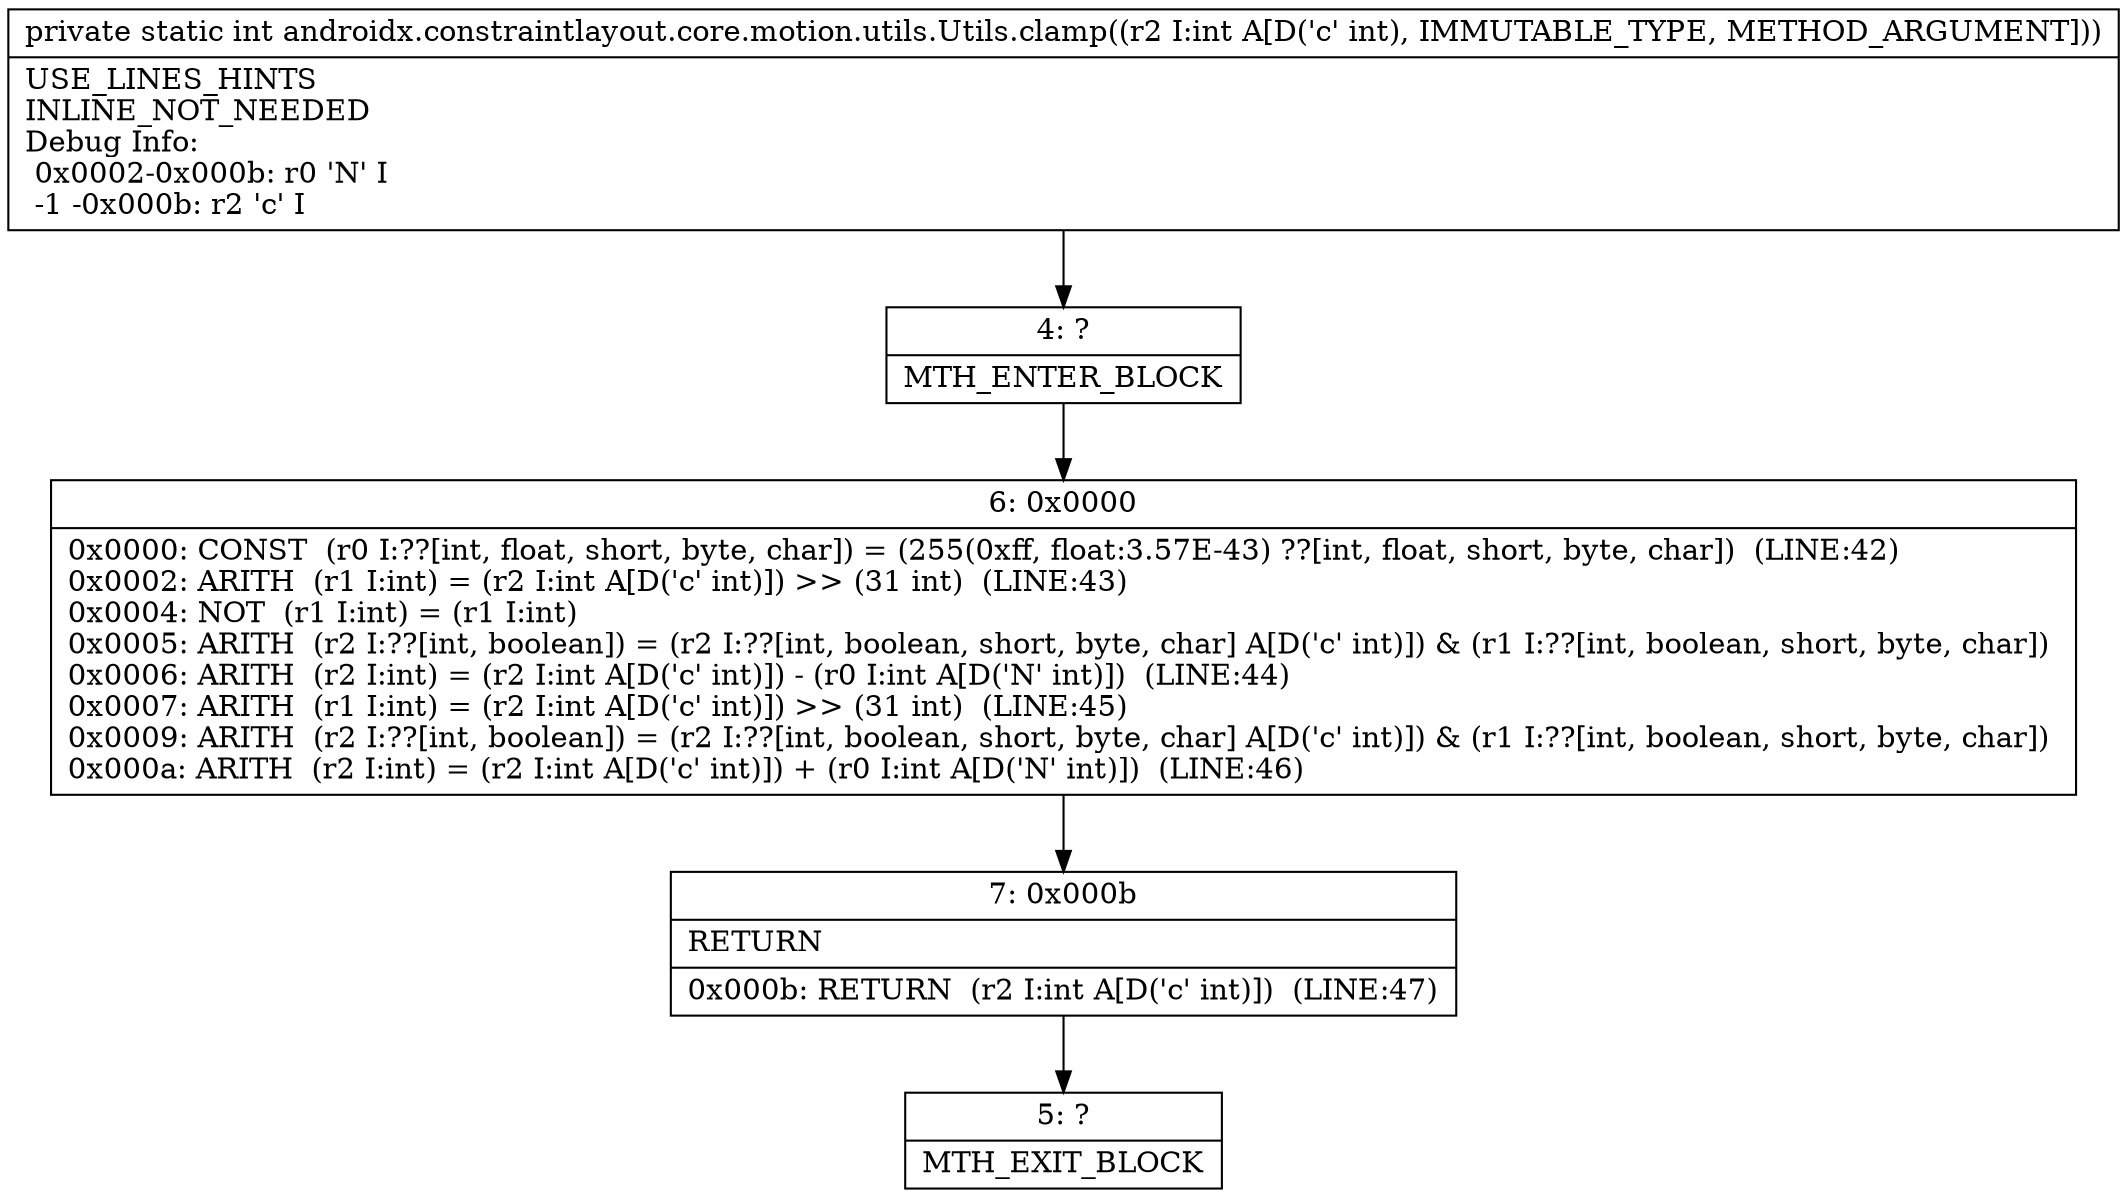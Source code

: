 digraph "CFG forandroidx.constraintlayout.core.motion.utils.Utils.clamp(I)I" {
Node_4 [shape=record,label="{4\:\ ?|MTH_ENTER_BLOCK\l}"];
Node_6 [shape=record,label="{6\:\ 0x0000|0x0000: CONST  (r0 I:??[int, float, short, byte, char]) = (255(0xff, float:3.57E\-43) ??[int, float, short, byte, char])  (LINE:42)\l0x0002: ARITH  (r1 I:int) = (r2 I:int A[D('c' int)]) \>\> (31 int)  (LINE:43)\l0x0004: NOT  (r1 I:int) = (r1 I:int) \l0x0005: ARITH  (r2 I:??[int, boolean]) = (r2 I:??[int, boolean, short, byte, char] A[D('c' int)]) & (r1 I:??[int, boolean, short, byte, char]) \l0x0006: ARITH  (r2 I:int) = (r2 I:int A[D('c' int)]) \- (r0 I:int A[D('N' int)])  (LINE:44)\l0x0007: ARITH  (r1 I:int) = (r2 I:int A[D('c' int)]) \>\> (31 int)  (LINE:45)\l0x0009: ARITH  (r2 I:??[int, boolean]) = (r2 I:??[int, boolean, short, byte, char] A[D('c' int)]) & (r1 I:??[int, boolean, short, byte, char]) \l0x000a: ARITH  (r2 I:int) = (r2 I:int A[D('c' int)]) + (r0 I:int A[D('N' int)])  (LINE:46)\l}"];
Node_7 [shape=record,label="{7\:\ 0x000b|RETURN\l|0x000b: RETURN  (r2 I:int A[D('c' int)])  (LINE:47)\l}"];
Node_5 [shape=record,label="{5\:\ ?|MTH_EXIT_BLOCK\l}"];
MethodNode[shape=record,label="{private static int androidx.constraintlayout.core.motion.utils.Utils.clamp((r2 I:int A[D('c' int), IMMUTABLE_TYPE, METHOD_ARGUMENT]))  | USE_LINES_HINTS\lINLINE_NOT_NEEDED\lDebug Info:\l  0x0002\-0x000b: r0 'N' I\l  \-1 \-0x000b: r2 'c' I\l}"];
MethodNode -> Node_4;Node_4 -> Node_6;
Node_6 -> Node_7;
Node_7 -> Node_5;
}

